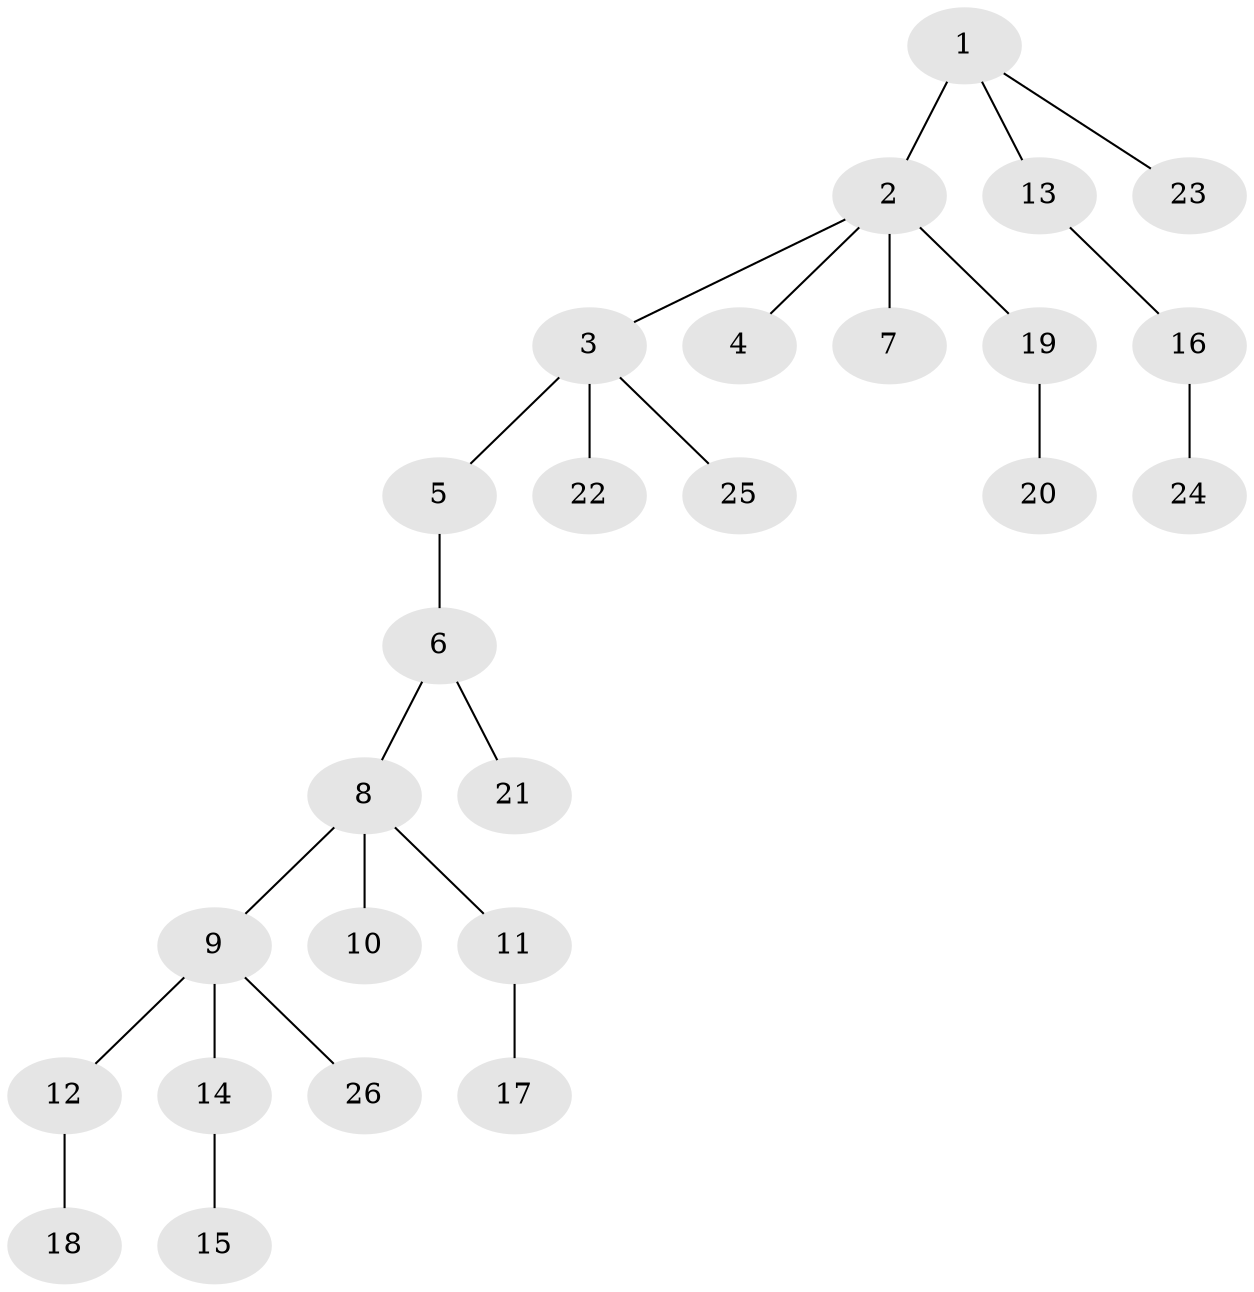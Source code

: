 // original degree distribution, {3: 0.1875, 7: 0.015625, 5: 0.046875, 2: 0.1875, 6: 0.015625, 4: 0.015625, 1: 0.53125}
// Generated by graph-tools (version 1.1) at 2025/51/03/04/25 22:51:51]
// undirected, 26 vertices, 25 edges
graph export_dot {
  node [color=gray90,style=filled];
  1;
  2;
  3;
  4;
  5;
  6;
  7;
  8;
  9;
  10;
  11;
  12;
  13;
  14;
  15;
  16;
  17;
  18;
  19;
  20;
  21;
  22;
  23;
  24;
  25;
  26;
  1 -- 2 [weight=2.0];
  1 -- 13 [weight=1.0];
  1 -- 23 [weight=1.0];
  2 -- 3 [weight=1.0];
  2 -- 4 [weight=1.0];
  2 -- 7 [weight=1.0];
  2 -- 19 [weight=1.0];
  3 -- 5 [weight=1.0];
  3 -- 22 [weight=1.0];
  3 -- 25 [weight=1.0];
  5 -- 6 [weight=2.0];
  6 -- 8 [weight=1.0];
  6 -- 21 [weight=1.0];
  8 -- 9 [weight=1.0];
  8 -- 10 [weight=1.0];
  8 -- 11 [weight=1.0];
  9 -- 12 [weight=1.0];
  9 -- 14 [weight=1.0];
  9 -- 26 [weight=1.0];
  11 -- 17 [weight=1.0];
  12 -- 18 [weight=1.0];
  13 -- 16 [weight=1.0];
  14 -- 15 [weight=1.0];
  16 -- 24 [weight=2.0];
  19 -- 20 [weight=1.0];
}
